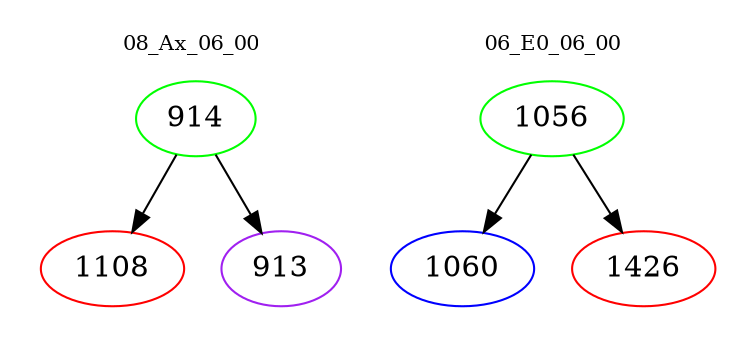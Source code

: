 digraph{
subgraph cluster_0 {
color = white
label = "08_Ax_06_00";
fontsize=10;
T0_914 [label="914", color="green"]
T0_914 -> T0_1108 [color="black"]
T0_1108 [label="1108", color="red"]
T0_914 -> T0_913 [color="black"]
T0_913 [label="913", color="purple"]
}
subgraph cluster_1 {
color = white
label = "06_E0_06_00";
fontsize=10;
T1_1056 [label="1056", color="green"]
T1_1056 -> T1_1060 [color="black"]
T1_1060 [label="1060", color="blue"]
T1_1056 -> T1_1426 [color="black"]
T1_1426 [label="1426", color="red"]
}
}
